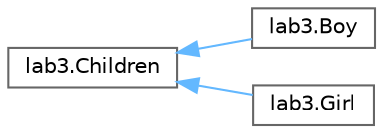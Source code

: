 digraph "Graphical Class Hierarchy"
{
 // LATEX_PDF_SIZE
  bgcolor="transparent";
  edge [fontname=Helvetica,fontsize=10,labelfontname=Helvetica,labelfontsize=10];
  node [fontname=Helvetica,fontsize=10,shape=box,height=0.2,width=0.4];
  rankdir="LR";
  Node0 [label="lab3.Children",height=0.2,width=0.4,color="grey40", fillcolor="white", style="filled",URL="$classlab3_1_1_children.html",tooltip="Класс ребенка"];
  Node0 -> Node1 [dir="back",color="steelblue1",style="solid"];
  Node1 [label="lab3.Boy",height=0.2,width=0.4,color="grey40", fillcolor="white", style="filled",URL="$classlab3_1_1_boy.html",tooltip=" "];
  Node0 -> Node2 [dir="back",color="steelblue1",style="solid"];
  Node2 [label="lab3.Girl",height=0.2,width=0.4,color="grey40", fillcolor="white", style="filled",URL="$classlab3_1_1_girl.html",tooltip=" "];
}
